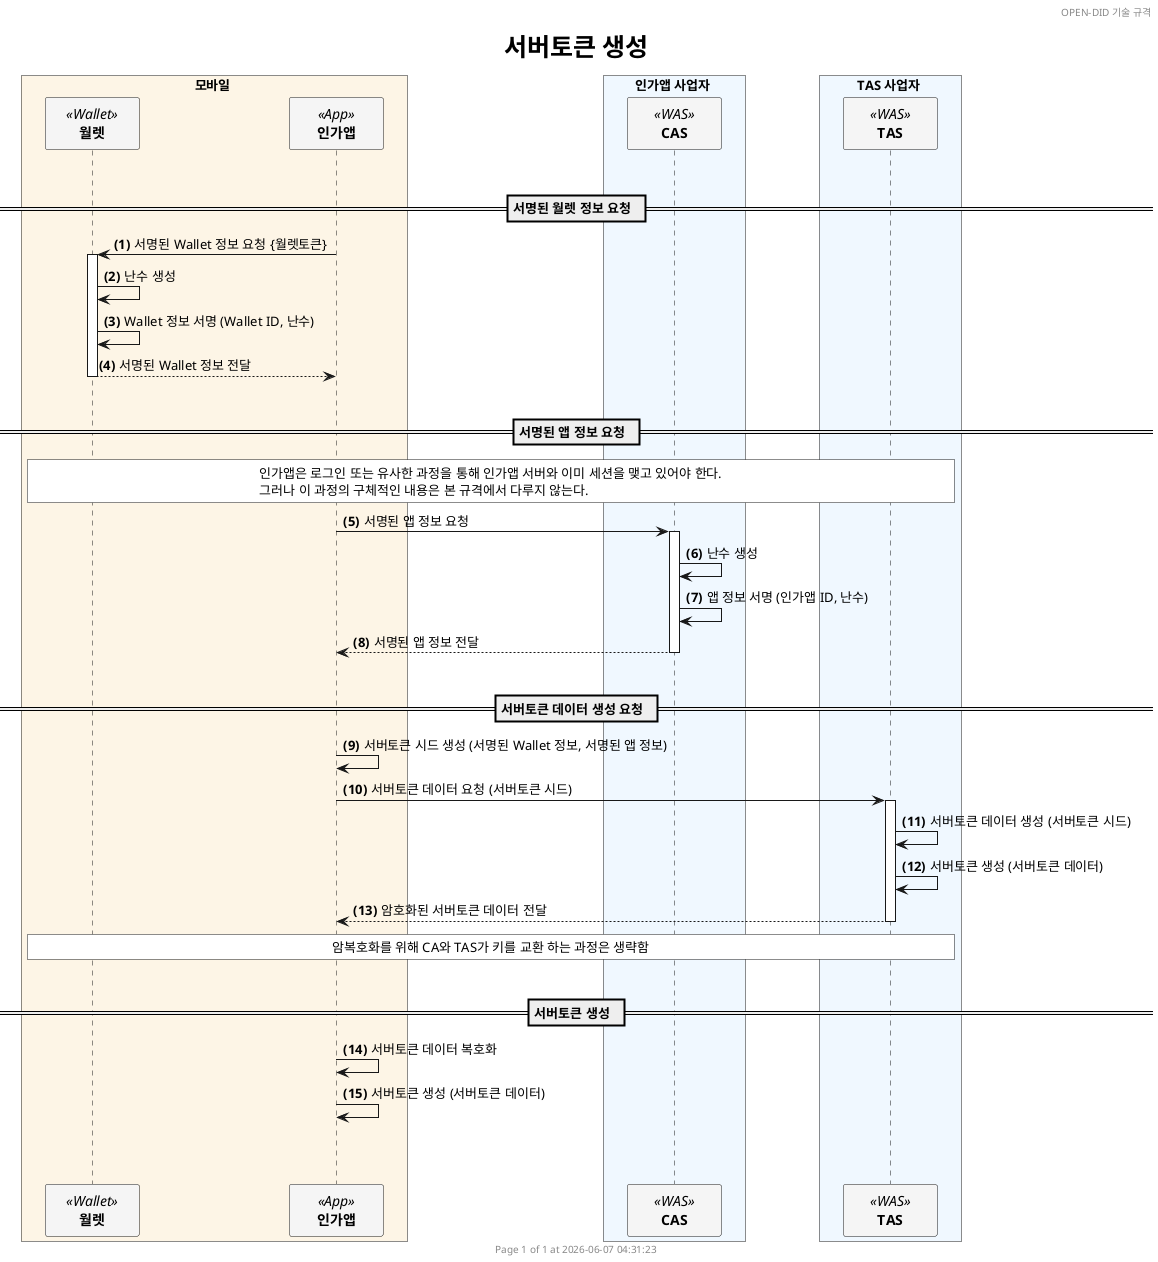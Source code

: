 @startuml issue_server_token_simple_ko

'- - - - - - - - - - - - - - - - - - - - - - - - - - - - - - - - - - - - - - - - - - - - - - - - - - - - - - - - - - -
' 설정
'- - - - - - - - - - - - - - - - - - - - - - - - - - - - - - - - - - - - - - - - - - - - - - - - - - - - - - - - - - -
'=== Header and Footer ===
header OPEN-DID 기술 규격
footer
  	Page %page% of %lastpage% at %date("yyyy-MM-dd hh:mm:ss")
end footer

'=== 제목 ===
title
	<size:25>서버토큰 생성</size>
end title

'=== 옵션 ===
autonumber "<b>(#)</b>"

'=== Panticipants ===
skinparam ParticipantPadding 20
skinparam BoxPadding 20
skinparam MaxMessageSize 500
skinparam MinClassWidth 80

box 모바일 #OldLace
    participant "**월렛**" as WALLET <<Wallet>> #WhiteSmoke
    participant "**인가앱**" as CA <<App>> #WhiteSmoke    
end box

box 인가앱 사업자 #AliceBlue
    participant "**CAS**" as CAS <<WAS>> #WhiteSmoke
end box

box TAS 사업자 #AliceBlue
    participant "**TAS**" as TAS <<WAS>> #WhiteSmoke
end box

'- - - - - - - - - - - - - - - - - - - - - - - - - - - - - - - - - - - - - - - - - - - - - - - - - - - - - - - - - - -
' 상수
'- - - - - - - - - - - - - - - - - - - - - - - - - - - - - - - - - - - - - - - - - - - - - - - - - - - - - - - - - - -
!$refdoc = "별도 문서 참조"
!$doc = "데이터명세 문서 참조"

'- - - - - - - - - - - - - - - - - - - - - - - - - - - - - - - - - - - - - - - - - - - - - - - - - - - - - - - - - - -
' 내용
'- - - - - - - - - - - - - - - - - - - - - - - - - - - - - - - - - - - - - - - - - - - - - - - - - - - - - - - - - - -
|||

== 서명된 월렛 정보 요청  ==
CA -> WALLET ++ : 서명된 Wallet 정보 요청 {월렛토큰}
WALLET -> WALLET: 난수 생성
WALLET -> WALLET : Wallet 정보 서명 (Wallet ID, 난수)
WALLET --> CA--: 서명된 Wallet 정보 전달

|||
== 서명된 앱 정보 요청  ==
rnote across #white
    인가앱은 로그인 또는 유사한 과정을 통해 인가앱 서버와 이미 세션을 맺고 있어야 한다.
    그러나 이 과정의 구체적인 내용은 본 규격에서 다루지 않는다.
end note

CA -> CAS ++ : 서명된 앱 정보 요청
CAS -> CAS : 난수 생성
CAS -> CAS : 앱 정보 서명 (인가앱 ID, 난수)
CAS --> CA--: 서명된 앱 정보 전달

|||
== 서버토큰 데이터 생성 요청  ==
CA -> CA: 서버토큰 시드 생성 (서명된 Wallet 정보, 서명된 앱 정보)

CA -> TAS++ : 서버토큰 데이터 요청 (서버토큰 시드)
TAS -> TAS: 서버토큰 데이터 생성 (서버토큰 시드)
TAS -> TAS: 서버토큰 생성 (서버토큰 데이터)
TAS --> CA--: 암호화된 서버토큰 데이터 전달

rnote across #white
    암복호화를 위해 CA와 TAS가 키를 교환 하는 과정은 생략함
end note

|||
== 서버토큰 생성  ==
CA -> CA: 서버토큰 데이터 복호화
CA -> CA: 서버토큰 생성 (서버토큰 데이터)

|||
|||
@enduml

